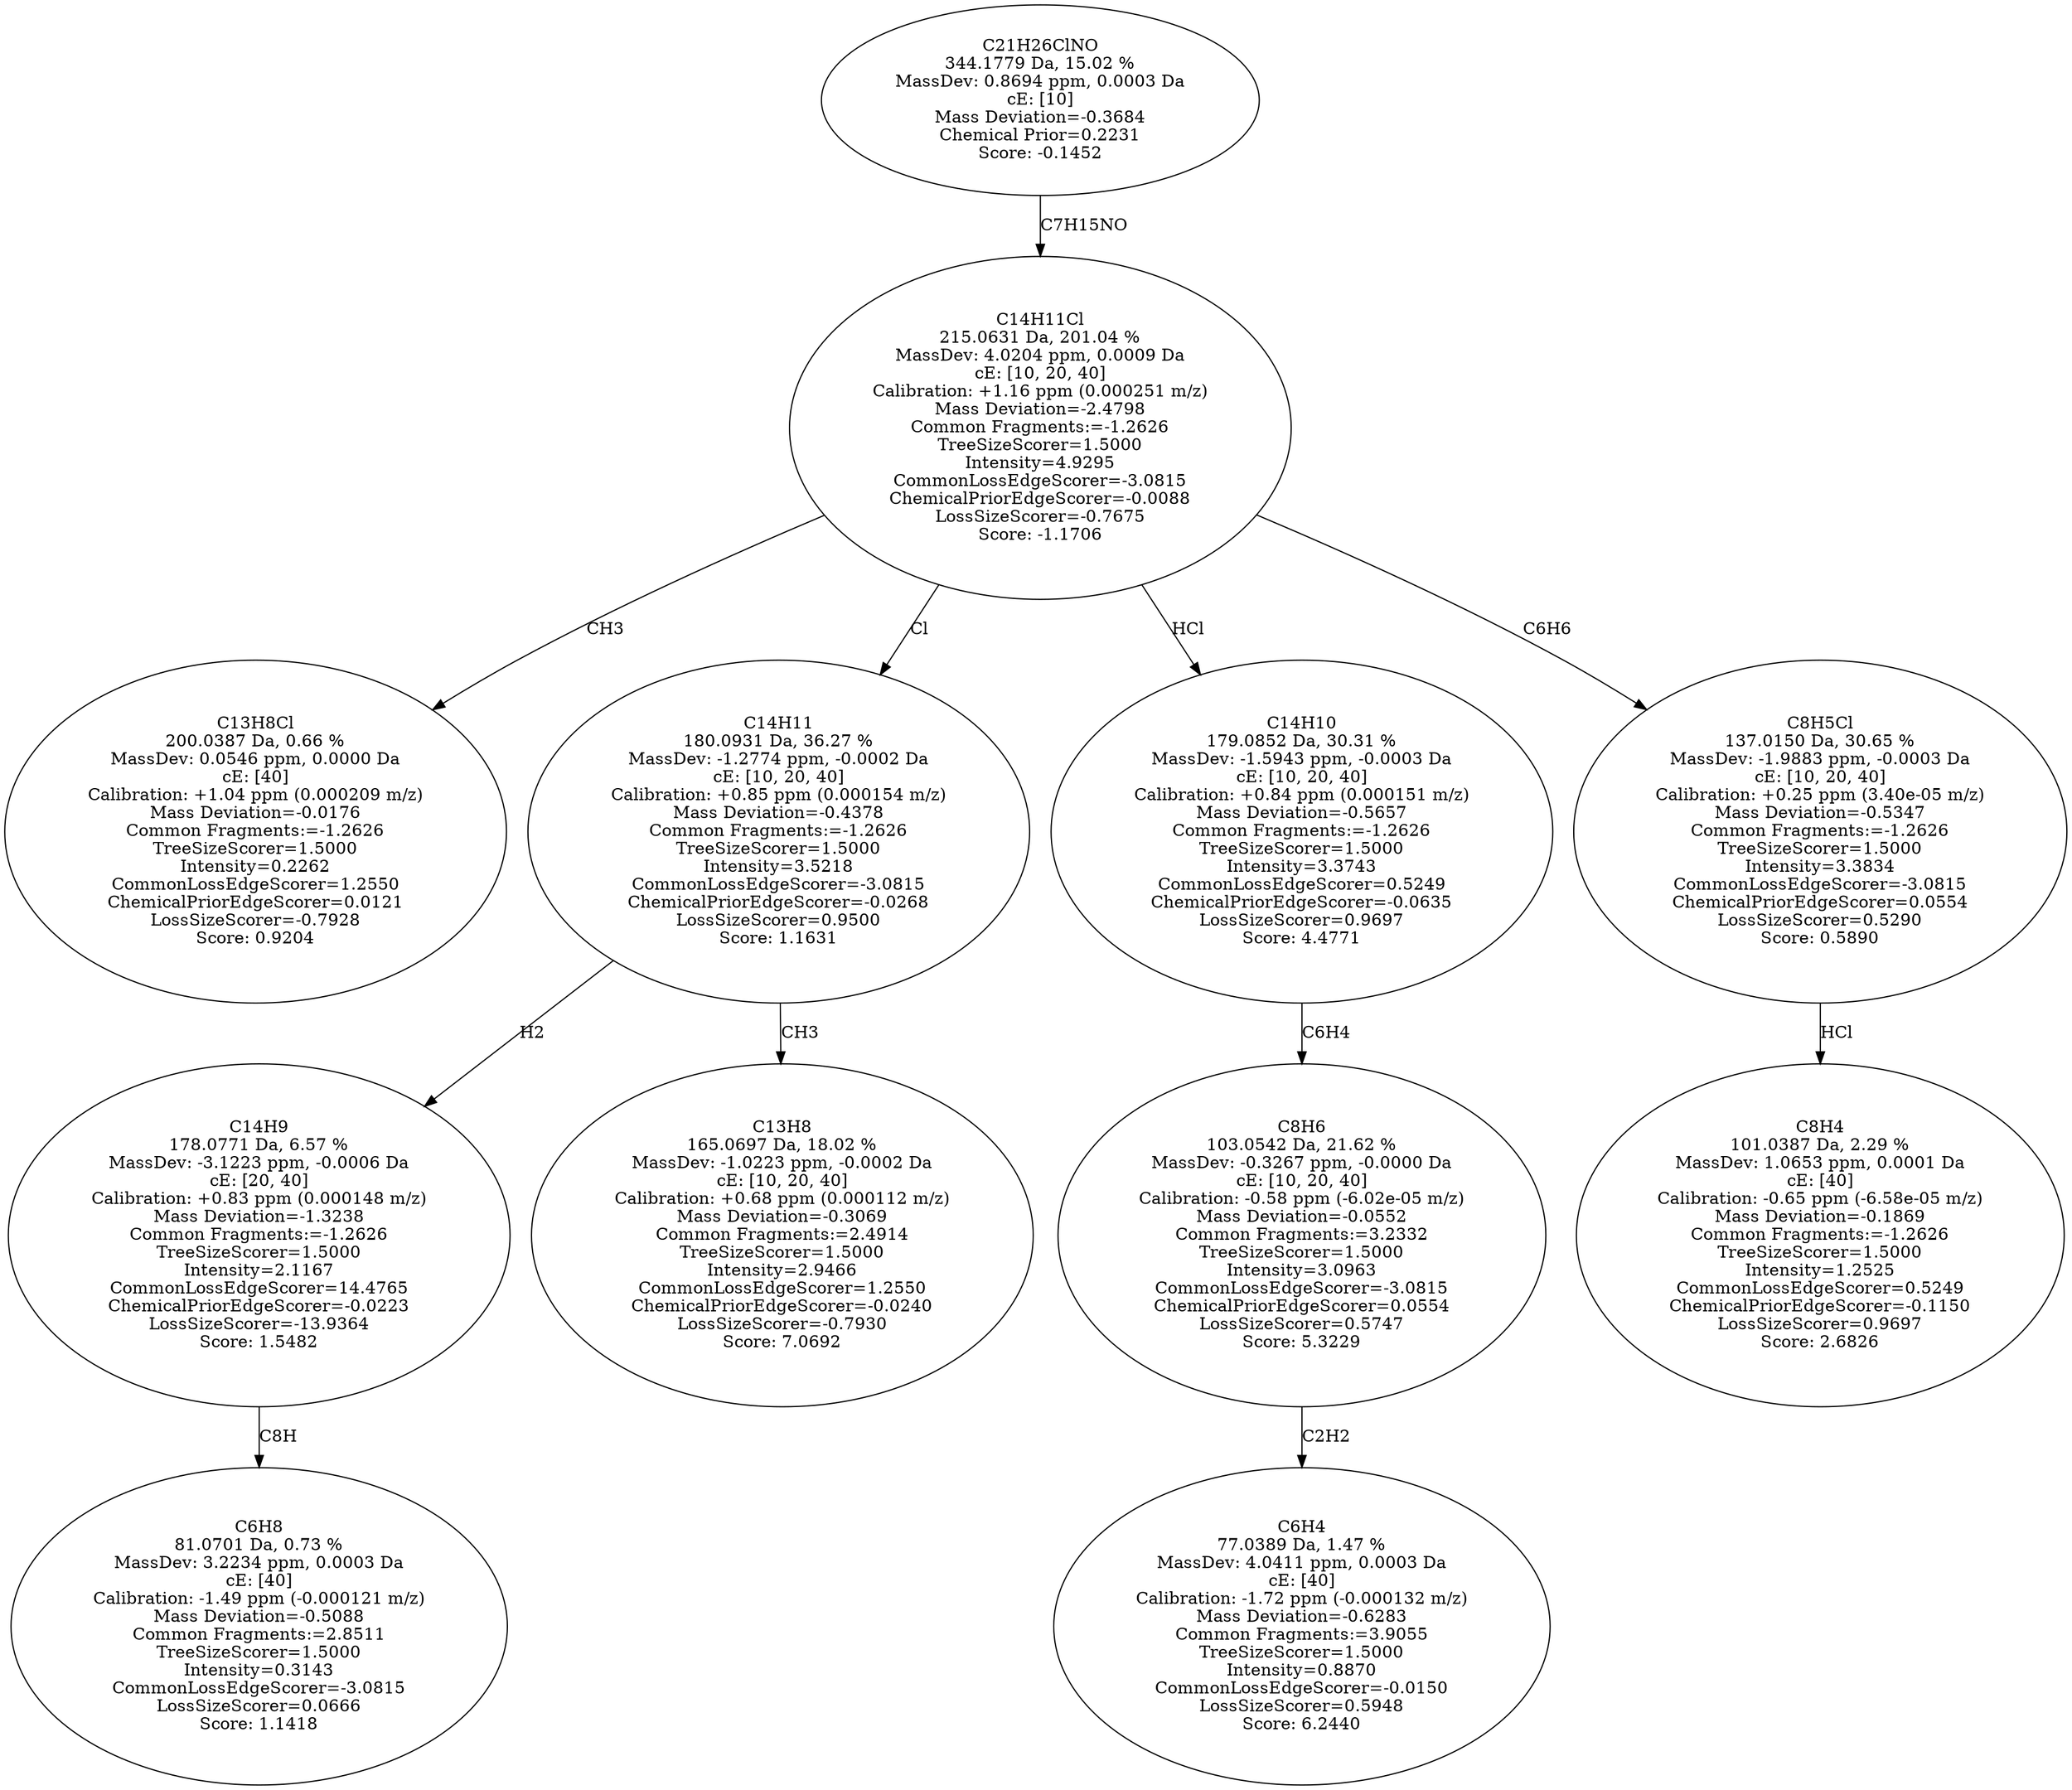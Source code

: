 strict digraph {
v1 [label="C13H8Cl\n200.0387 Da, 0.66 %\nMassDev: 0.0546 ppm, 0.0000 Da\ncE: [40]\nCalibration: +1.04 ppm (0.000209 m/z)\nMass Deviation=-0.0176\nCommon Fragments:=-1.2626\nTreeSizeScorer=1.5000\nIntensity=0.2262\nCommonLossEdgeScorer=1.2550\nChemicalPriorEdgeScorer=0.0121\nLossSizeScorer=-0.7928\nScore: 0.9204"];
v2 [label="C6H8\n81.0701 Da, 0.73 %\nMassDev: 3.2234 ppm, 0.0003 Da\ncE: [40]\nCalibration: -1.49 ppm (-0.000121 m/z)\nMass Deviation=-0.5088\nCommon Fragments:=2.8511\nTreeSizeScorer=1.5000\nIntensity=0.3143\nCommonLossEdgeScorer=-3.0815\nLossSizeScorer=0.0666\nScore: 1.1418"];
v3 [label="C14H9\n178.0771 Da, 6.57 %\nMassDev: -3.1223 ppm, -0.0006 Da\ncE: [20, 40]\nCalibration: +0.83 ppm (0.000148 m/z)\nMass Deviation=-1.3238\nCommon Fragments:=-1.2626\nTreeSizeScorer=1.5000\nIntensity=2.1167\nCommonLossEdgeScorer=14.4765\nChemicalPriorEdgeScorer=-0.0223\nLossSizeScorer=-13.9364\nScore: 1.5482"];
v4 [label="C13H8\n165.0697 Da, 18.02 %\nMassDev: -1.0223 ppm, -0.0002 Da\ncE: [10, 20, 40]\nCalibration: +0.68 ppm (0.000112 m/z)\nMass Deviation=-0.3069\nCommon Fragments:=2.4914\nTreeSizeScorer=1.5000\nIntensity=2.9466\nCommonLossEdgeScorer=1.2550\nChemicalPriorEdgeScorer=-0.0240\nLossSizeScorer=-0.7930\nScore: 7.0692"];
v5 [label="C14H11\n180.0931 Da, 36.27 %\nMassDev: -1.2774 ppm, -0.0002 Da\ncE: [10, 20, 40]\nCalibration: +0.85 ppm (0.000154 m/z)\nMass Deviation=-0.4378\nCommon Fragments:=-1.2626\nTreeSizeScorer=1.5000\nIntensity=3.5218\nCommonLossEdgeScorer=-3.0815\nChemicalPriorEdgeScorer=-0.0268\nLossSizeScorer=0.9500\nScore: 1.1631"];
v6 [label="C6H4\n77.0389 Da, 1.47 %\nMassDev: 4.0411 ppm, 0.0003 Da\ncE: [40]\nCalibration: -1.72 ppm (-0.000132 m/z)\nMass Deviation=-0.6283\nCommon Fragments:=3.9055\nTreeSizeScorer=1.5000\nIntensity=0.8870\nCommonLossEdgeScorer=-0.0150\nLossSizeScorer=0.5948\nScore: 6.2440"];
v7 [label="C8H6\n103.0542 Da, 21.62 %\nMassDev: -0.3267 ppm, -0.0000 Da\ncE: [10, 20, 40]\nCalibration: -0.58 ppm (-6.02e-05 m/z)\nMass Deviation=-0.0552\nCommon Fragments:=3.2332\nTreeSizeScorer=1.5000\nIntensity=3.0963\nCommonLossEdgeScorer=-3.0815\nChemicalPriorEdgeScorer=0.0554\nLossSizeScorer=0.5747\nScore: 5.3229"];
v8 [label="C14H10\n179.0852 Da, 30.31 %\nMassDev: -1.5943 ppm, -0.0003 Da\ncE: [10, 20, 40]\nCalibration: +0.84 ppm (0.000151 m/z)\nMass Deviation=-0.5657\nCommon Fragments:=-1.2626\nTreeSizeScorer=1.5000\nIntensity=3.3743\nCommonLossEdgeScorer=0.5249\nChemicalPriorEdgeScorer=-0.0635\nLossSizeScorer=0.9697\nScore: 4.4771"];
v9 [label="C8H4\n101.0387 Da, 2.29 %\nMassDev: 1.0653 ppm, 0.0001 Da\ncE: [40]\nCalibration: -0.65 ppm (-6.58e-05 m/z)\nMass Deviation=-0.1869\nCommon Fragments:=-1.2626\nTreeSizeScorer=1.5000\nIntensity=1.2525\nCommonLossEdgeScorer=0.5249\nChemicalPriorEdgeScorer=-0.1150\nLossSizeScorer=0.9697\nScore: 2.6826"];
v10 [label="C8H5Cl\n137.0150 Da, 30.65 %\nMassDev: -1.9883 ppm, -0.0003 Da\ncE: [10, 20, 40]\nCalibration: +0.25 ppm (3.40e-05 m/z)\nMass Deviation=-0.5347\nCommon Fragments:=-1.2626\nTreeSizeScorer=1.5000\nIntensity=3.3834\nCommonLossEdgeScorer=-3.0815\nChemicalPriorEdgeScorer=0.0554\nLossSizeScorer=0.5290\nScore: 0.5890"];
v11 [label="C14H11Cl\n215.0631 Da, 201.04 %\nMassDev: 4.0204 ppm, 0.0009 Da\ncE: [10, 20, 40]\nCalibration: +1.16 ppm (0.000251 m/z)\nMass Deviation=-2.4798\nCommon Fragments:=-1.2626\nTreeSizeScorer=1.5000\nIntensity=4.9295\nCommonLossEdgeScorer=-3.0815\nChemicalPriorEdgeScorer=-0.0088\nLossSizeScorer=-0.7675\nScore: -1.1706"];
v12 [label="C21H26ClNO\n344.1779 Da, 15.02 %\nMassDev: 0.8694 ppm, 0.0003 Da\ncE: [10]\nMass Deviation=-0.3684\nChemical Prior=0.2231\nScore: -0.1452"];
v11 -> v1 [label="CH3"];
v3 -> v2 [label="C8H"];
v5 -> v3 [label="H2"];
v5 -> v4 [label="CH3"];
v11 -> v5 [label="Cl"];
v7 -> v6 [label="C2H2"];
v8 -> v7 [label="C6H4"];
v11 -> v8 [label="HCl"];
v10 -> v9 [label="HCl"];
v11 -> v10 [label="C6H6"];
v12 -> v11 [label="C7H15NO"];
}